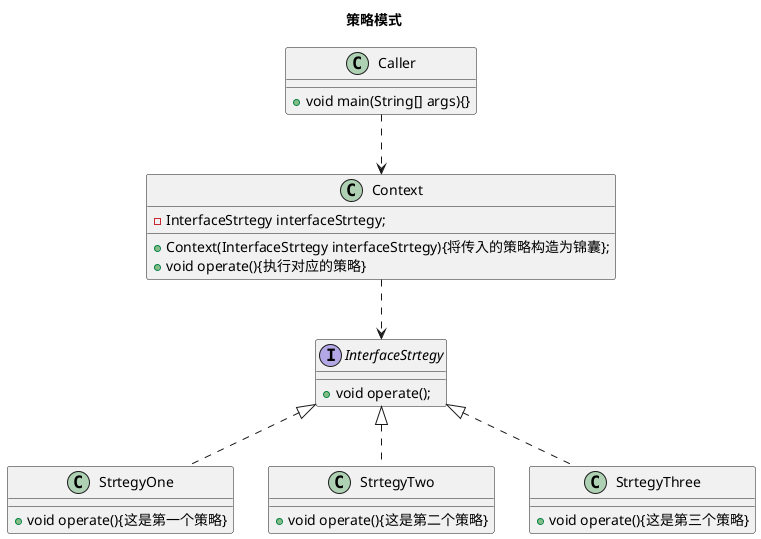@startuml
title  策略模式

interface InterfaceStrtegy{
    + void operate();
}

class StrtegyOne {
    + void operate(){这是第一个策略}
}

class StrtegyTwo{
    + void operate(){这是第二个策略}
}

class StrtegyThree {
    + void operate(){这是第三个策略}
}

class Context{
    - InterfaceStrtegy interfaceStrtegy;
    + Context(InterfaceStrtegy interfaceStrtegy){将传入的策略构造为锦囊};
    + void operate(){执行对应的策略}
}

class Caller{
    + void main(String[] args){}
}

Caller ..> Context
Context ..> InterfaceStrtegy

InterfaceStrtegy <|..StrtegyOne
InterfaceStrtegy <|..StrtegyTwo
InterfaceStrtegy <|..StrtegyThree

@enduml